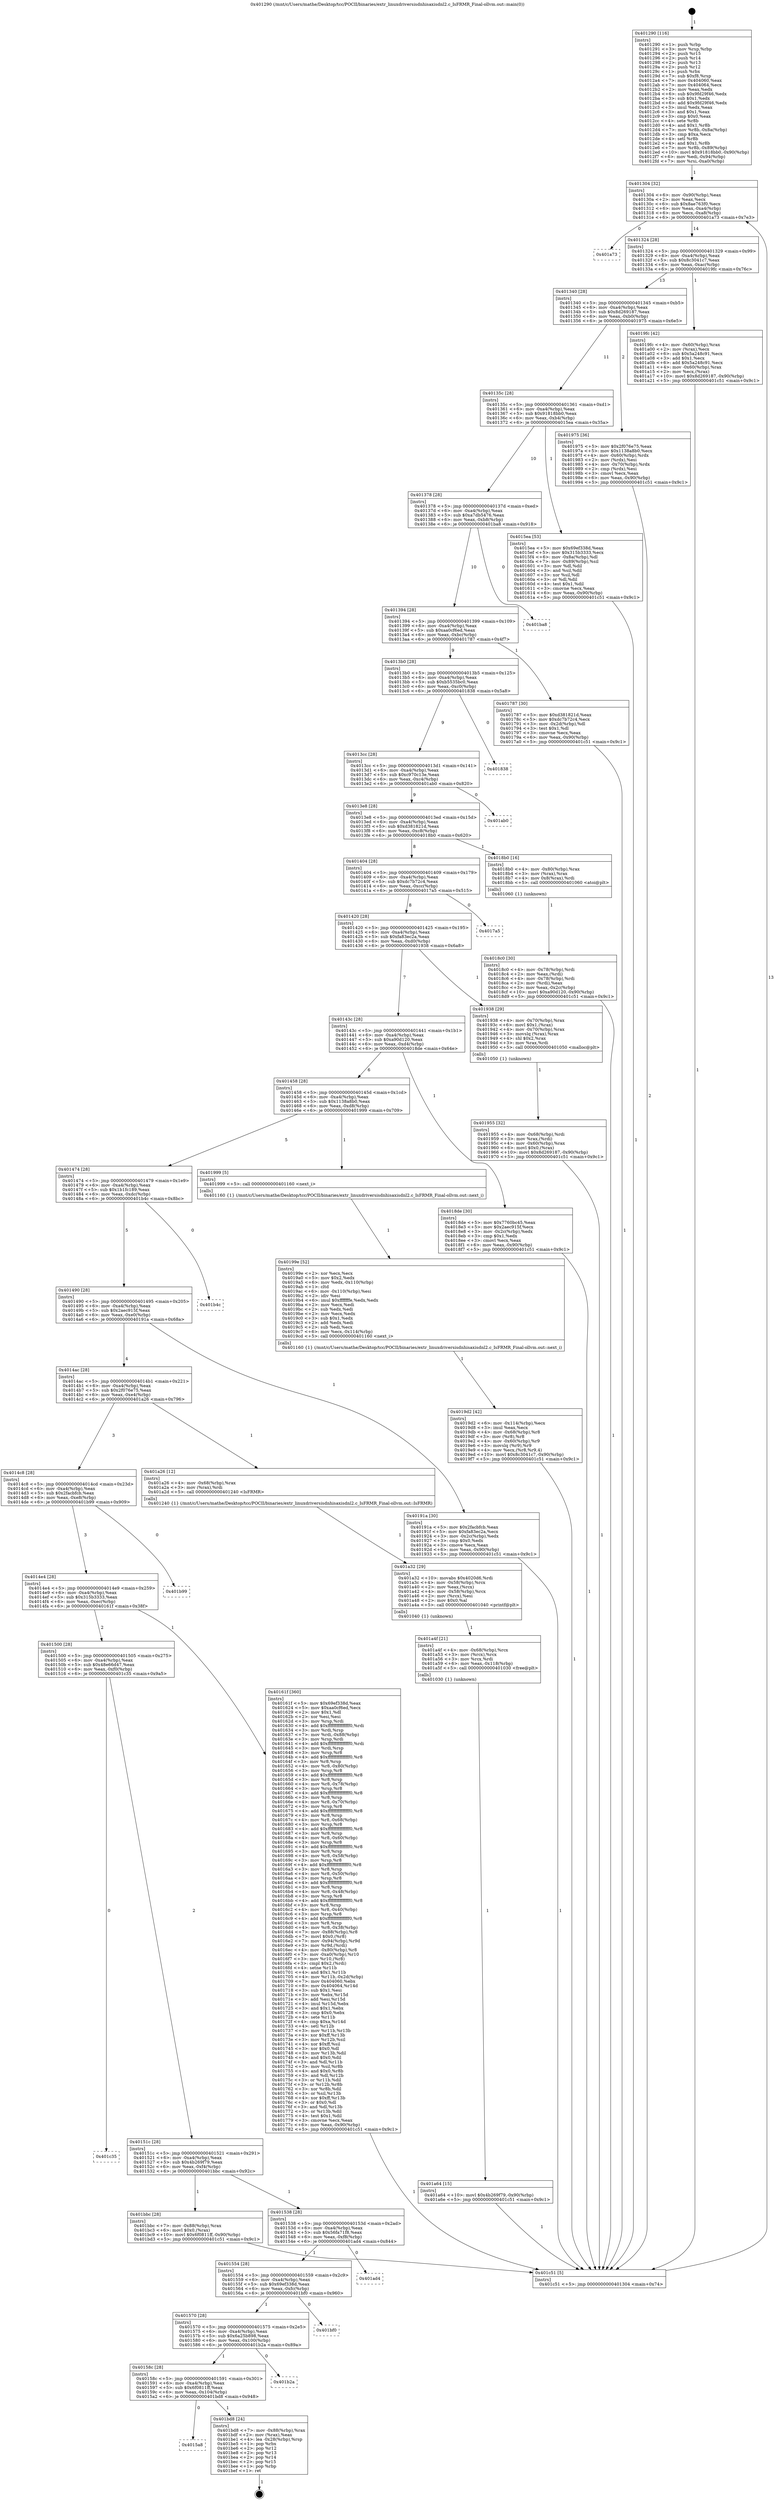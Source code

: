 digraph "0x401290" {
  label = "0x401290 (/mnt/c/Users/mathe/Desktop/tcc/POCII/binaries/extr_linuxdriversisdnhisaxisdnl2.c_IsFRMR_Final-ollvm.out::main(0))"
  labelloc = "t"
  node[shape=record]

  Entry [label="",width=0.3,height=0.3,shape=circle,fillcolor=black,style=filled]
  "0x401304" [label="{
     0x401304 [32]\l
     | [instrs]\l
     &nbsp;&nbsp;0x401304 \<+6\>: mov -0x90(%rbp),%eax\l
     &nbsp;&nbsp;0x40130a \<+2\>: mov %eax,%ecx\l
     &nbsp;&nbsp;0x40130c \<+6\>: sub $0x8ae763f0,%ecx\l
     &nbsp;&nbsp;0x401312 \<+6\>: mov %eax,-0xa4(%rbp)\l
     &nbsp;&nbsp;0x401318 \<+6\>: mov %ecx,-0xa8(%rbp)\l
     &nbsp;&nbsp;0x40131e \<+6\>: je 0000000000401a73 \<main+0x7e3\>\l
  }"]
  "0x401a73" [label="{
     0x401a73\l
  }", style=dashed]
  "0x401324" [label="{
     0x401324 [28]\l
     | [instrs]\l
     &nbsp;&nbsp;0x401324 \<+5\>: jmp 0000000000401329 \<main+0x99\>\l
     &nbsp;&nbsp;0x401329 \<+6\>: mov -0xa4(%rbp),%eax\l
     &nbsp;&nbsp;0x40132f \<+5\>: sub $0x8c3041c7,%eax\l
     &nbsp;&nbsp;0x401334 \<+6\>: mov %eax,-0xac(%rbp)\l
     &nbsp;&nbsp;0x40133a \<+6\>: je 00000000004019fc \<main+0x76c\>\l
  }"]
  Exit [label="",width=0.3,height=0.3,shape=circle,fillcolor=black,style=filled,peripheries=2]
  "0x4019fc" [label="{
     0x4019fc [42]\l
     | [instrs]\l
     &nbsp;&nbsp;0x4019fc \<+4\>: mov -0x60(%rbp),%rax\l
     &nbsp;&nbsp;0x401a00 \<+2\>: mov (%rax),%ecx\l
     &nbsp;&nbsp;0x401a02 \<+6\>: sub $0x5a248c91,%ecx\l
     &nbsp;&nbsp;0x401a08 \<+3\>: add $0x1,%ecx\l
     &nbsp;&nbsp;0x401a0b \<+6\>: add $0x5a248c91,%ecx\l
     &nbsp;&nbsp;0x401a11 \<+4\>: mov -0x60(%rbp),%rax\l
     &nbsp;&nbsp;0x401a15 \<+2\>: mov %ecx,(%rax)\l
     &nbsp;&nbsp;0x401a17 \<+10\>: movl $0x8d269187,-0x90(%rbp)\l
     &nbsp;&nbsp;0x401a21 \<+5\>: jmp 0000000000401c51 \<main+0x9c1\>\l
  }"]
  "0x401340" [label="{
     0x401340 [28]\l
     | [instrs]\l
     &nbsp;&nbsp;0x401340 \<+5\>: jmp 0000000000401345 \<main+0xb5\>\l
     &nbsp;&nbsp;0x401345 \<+6\>: mov -0xa4(%rbp),%eax\l
     &nbsp;&nbsp;0x40134b \<+5\>: sub $0x8d269187,%eax\l
     &nbsp;&nbsp;0x401350 \<+6\>: mov %eax,-0xb0(%rbp)\l
     &nbsp;&nbsp;0x401356 \<+6\>: je 0000000000401975 \<main+0x6e5\>\l
  }"]
  "0x4015a8" [label="{
     0x4015a8\l
  }", style=dashed]
  "0x401975" [label="{
     0x401975 [36]\l
     | [instrs]\l
     &nbsp;&nbsp;0x401975 \<+5\>: mov $0x2f076e75,%eax\l
     &nbsp;&nbsp;0x40197a \<+5\>: mov $0x1138a8b0,%ecx\l
     &nbsp;&nbsp;0x40197f \<+4\>: mov -0x60(%rbp),%rdx\l
     &nbsp;&nbsp;0x401983 \<+2\>: mov (%rdx),%esi\l
     &nbsp;&nbsp;0x401985 \<+4\>: mov -0x70(%rbp),%rdx\l
     &nbsp;&nbsp;0x401989 \<+2\>: cmp (%rdx),%esi\l
     &nbsp;&nbsp;0x40198b \<+3\>: cmovl %ecx,%eax\l
     &nbsp;&nbsp;0x40198e \<+6\>: mov %eax,-0x90(%rbp)\l
     &nbsp;&nbsp;0x401994 \<+5\>: jmp 0000000000401c51 \<main+0x9c1\>\l
  }"]
  "0x40135c" [label="{
     0x40135c [28]\l
     | [instrs]\l
     &nbsp;&nbsp;0x40135c \<+5\>: jmp 0000000000401361 \<main+0xd1\>\l
     &nbsp;&nbsp;0x401361 \<+6\>: mov -0xa4(%rbp),%eax\l
     &nbsp;&nbsp;0x401367 \<+5\>: sub $0x91818bb0,%eax\l
     &nbsp;&nbsp;0x40136c \<+6\>: mov %eax,-0xb4(%rbp)\l
     &nbsp;&nbsp;0x401372 \<+6\>: je 00000000004015ea \<main+0x35a\>\l
  }"]
  "0x401bd8" [label="{
     0x401bd8 [24]\l
     | [instrs]\l
     &nbsp;&nbsp;0x401bd8 \<+7\>: mov -0x88(%rbp),%rax\l
     &nbsp;&nbsp;0x401bdf \<+2\>: mov (%rax),%eax\l
     &nbsp;&nbsp;0x401be1 \<+4\>: lea -0x28(%rbp),%rsp\l
     &nbsp;&nbsp;0x401be5 \<+1\>: pop %rbx\l
     &nbsp;&nbsp;0x401be6 \<+2\>: pop %r12\l
     &nbsp;&nbsp;0x401be8 \<+2\>: pop %r13\l
     &nbsp;&nbsp;0x401bea \<+2\>: pop %r14\l
     &nbsp;&nbsp;0x401bec \<+2\>: pop %r15\l
     &nbsp;&nbsp;0x401bee \<+1\>: pop %rbp\l
     &nbsp;&nbsp;0x401bef \<+1\>: ret\l
  }"]
  "0x4015ea" [label="{
     0x4015ea [53]\l
     | [instrs]\l
     &nbsp;&nbsp;0x4015ea \<+5\>: mov $0x69ef338d,%eax\l
     &nbsp;&nbsp;0x4015ef \<+5\>: mov $0x315b3333,%ecx\l
     &nbsp;&nbsp;0x4015f4 \<+6\>: mov -0x8a(%rbp),%dl\l
     &nbsp;&nbsp;0x4015fa \<+7\>: mov -0x89(%rbp),%sil\l
     &nbsp;&nbsp;0x401601 \<+3\>: mov %dl,%dil\l
     &nbsp;&nbsp;0x401604 \<+3\>: and %sil,%dil\l
     &nbsp;&nbsp;0x401607 \<+3\>: xor %sil,%dl\l
     &nbsp;&nbsp;0x40160a \<+3\>: or %dl,%dil\l
     &nbsp;&nbsp;0x40160d \<+4\>: test $0x1,%dil\l
     &nbsp;&nbsp;0x401611 \<+3\>: cmovne %ecx,%eax\l
     &nbsp;&nbsp;0x401614 \<+6\>: mov %eax,-0x90(%rbp)\l
     &nbsp;&nbsp;0x40161a \<+5\>: jmp 0000000000401c51 \<main+0x9c1\>\l
  }"]
  "0x401378" [label="{
     0x401378 [28]\l
     | [instrs]\l
     &nbsp;&nbsp;0x401378 \<+5\>: jmp 000000000040137d \<main+0xed\>\l
     &nbsp;&nbsp;0x40137d \<+6\>: mov -0xa4(%rbp),%eax\l
     &nbsp;&nbsp;0x401383 \<+5\>: sub $0xa7db5476,%eax\l
     &nbsp;&nbsp;0x401388 \<+6\>: mov %eax,-0xb8(%rbp)\l
     &nbsp;&nbsp;0x40138e \<+6\>: je 0000000000401ba8 \<main+0x918\>\l
  }"]
  "0x401c51" [label="{
     0x401c51 [5]\l
     | [instrs]\l
     &nbsp;&nbsp;0x401c51 \<+5\>: jmp 0000000000401304 \<main+0x74\>\l
  }"]
  "0x401290" [label="{
     0x401290 [116]\l
     | [instrs]\l
     &nbsp;&nbsp;0x401290 \<+1\>: push %rbp\l
     &nbsp;&nbsp;0x401291 \<+3\>: mov %rsp,%rbp\l
     &nbsp;&nbsp;0x401294 \<+2\>: push %r15\l
     &nbsp;&nbsp;0x401296 \<+2\>: push %r14\l
     &nbsp;&nbsp;0x401298 \<+2\>: push %r13\l
     &nbsp;&nbsp;0x40129a \<+2\>: push %r12\l
     &nbsp;&nbsp;0x40129c \<+1\>: push %rbx\l
     &nbsp;&nbsp;0x40129d \<+7\>: sub $0xf8,%rsp\l
     &nbsp;&nbsp;0x4012a4 \<+7\>: mov 0x404060,%eax\l
     &nbsp;&nbsp;0x4012ab \<+7\>: mov 0x404064,%ecx\l
     &nbsp;&nbsp;0x4012b2 \<+2\>: mov %eax,%edx\l
     &nbsp;&nbsp;0x4012b4 \<+6\>: sub $0x9fd29f46,%edx\l
     &nbsp;&nbsp;0x4012ba \<+3\>: sub $0x1,%edx\l
     &nbsp;&nbsp;0x4012bd \<+6\>: add $0x9fd29f46,%edx\l
     &nbsp;&nbsp;0x4012c3 \<+3\>: imul %edx,%eax\l
     &nbsp;&nbsp;0x4012c6 \<+3\>: and $0x1,%eax\l
     &nbsp;&nbsp;0x4012c9 \<+3\>: cmp $0x0,%eax\l
     &nbsp;&nbsp;0x4012cc \<+4\>: sete %r8b\l
     &nbsp;&nbsp;0x4012d0 \<+4\>: and $0x1,%r8b\l
     &nbsp;&nbsp;0x4012d4 \<+7\>: mov %r8b,-0x8a(%rbp)\l
     &nbsp;&nbsp;0x4012db \<+3\>: cmp $0xa,%ecx\l
     &nbsp;&nbsp;0x4012de \<+4\>: setl %r8b\l
     &nbsp;&nbsp;0x4012e2 \<+4\>: and $0x1,%r8b\l
     &nbsp;&nbsp;0x4012e6 \<+7\>: mov %r8b,-0x89(%rbp)\l
     &nbsp;&nbsp;0x4012ed \<+10\>: movl $0x91818bb0,-0x90(%rbp)\l
     &nbsp;&nbsp;0x4012f7 \<+6\>: mov %edi,-0x94(%rbp)\l
     &nbsp;&nbsp;0x4012fd \<+7\>: mov %rsi,-0xa0(%rbp)\l
  }"]
  "0x40158c" [label="{
     0x40158c [28]\l
     | [instrs]\l
     &nbsp;&nbsp;0x40158c \<+5\>: jmp 0000000000401591 \<main+0x301\>\l
     &nbsp;&nbsp;0x401591 \<+6\>: mov -0xa4(%rbp),%eax\l
     &nbsp;&nbsp;0x401597 \<+5\>: sub $0x6f0811ff,%eax\l
     &nbsp;&nbsp;0x40159c \<+6\>: mov %eax,-0x104(%rbp)\l
     &nbsp;&nbsp;0x4015a2 \<+6\>: je 0000000000401bd8 \<main+0x948\>\l
  }"]
  "0x401ba8" [label="{
     0x401ba8\l
  }", style=dashed]
  "0x401394" [label="{
     0x401394 [28]\l
     | [instrs]\l
     &nbsp;&nbsp;0x401394 \<+5\>: jmp 0000000000401399 \<main+0x109\>\l
     &nbsp;&nbsp;0x401399 \<+6\>: mov -0xa4(%rbp),%eax\l
     &nbsp;&nbsp;0x40139f \<+5\>: sub $0xaa0cf6ed,%eax\l
     &nbsp;&nbsp;0x4013a4 \<+6\>: mov %eax,-0xbc(%rbp)\l
     &nbsp;&nbsp;0x4013aa \<+6\>: je 0000000000401787 \<main+0x4f7\>\l
  }"]
  "0x401b2a" [label="{
     0x401b2a\l
  }", style=dashed]
  "0x401787" [label="{
     0x401787 [30]\l
     | [instrs]\l
     &nbsp;&nbsp;0x401787 \<+5\>: mov $0xd381821d,%eax\l
     &nbsp;&nbsp;0x40178c \<+5\>: mov $0xdc7b72c4,%ecx\l
     &nbsp;&nbsp;0x401791 \<+3\>: mov -0x2d(%rbp),%dl\l
     &nbsp;&nbsp;0x401794 \<+3\>: test $0x1,%dl\l
     &nbsp;&nbsp;0x401797 \<+3\>: cmovne %ecx,%eax\l
     &nbsp;&nbsp;0x40179a \<+6\>: mov %eax,-0x90(%rbp)\l
     &nbsp;&nbsp;0x4017a0 \<+5\>: jmp 0000000000401c51 \<main+0x9c1\>\l
  }"]
  "0x4013b0" [label="{
     0x4013b0 [28]\l
     | [instrs]\l
     &nbsp;&nbsp;0x4013b0 \<+5\>: jmp 00000000004013b5 \<main+0x125\>\l
     &nbsp;&nbsp;0x4013b5 \<+6\>: mov -0xa4(%rbp),%eax\l
     &nbsp;&nbsp;0x4013bb \<+5\>: sub $0xb5535bc0,%eax\l
     &nbsp;&nbsp;0x4013c0 \<+6\>: mov %eax,-0xc0(%rbp)\l
     &nbsp;&nbsp;0x4013c6 \<+6\>: je 0000000000401838 \<main+0x5a8\>\l
  }"]
  "0x401570" [label="{
     0x401570 [28]\l
     | [instrs]\l
     &nbsp;&nbsp;0x401570 \<+5\>: jmp 0000000000401575 \<main+0x2e5\>\l
     &nbsp;&nbsp;0x401575 \<+6\>: mov -0xa4(%rbp),%eax\l
     &nbsp;&nbsp;0x40157b \<+5\>: sub $0x6a25b898,%eax\l
     &nbsp;&nbsp;0x401580 \<+6\>: mov %eax,-0x100(%rbp)\l
     &nbsp;&nbsp;0x401586 \<+6\>: je 0000000000401b2a \<main+0x89a\>\l
  }"]
  "0x401838" [label="{
     0x401838\l
  }", style=dashed]
  "0x4013cc" [label="{
     0x4013cc [28]\l
     | [instrs]\l
     &nbsp;&nbsp;0x4013cc \<+5\>: jmp 00000000004013d1 \<main+0x141\>\l
     &nbsp;&nbsp;0x4013d1 \<+6\>: mov -0xa4(%rbp),%eax\l
     &nbsp;&nbsp;0x4013d7 \<+5\>: sub $0xc970c13e,%eax\l
     &nbsp;&nbsp;0x4013dc \<+6\>: mov %eax,-0xc4(%rbp)\l
     &nbsp;&nbsp;0x4013e2 \<+6\>: je 0000000000401ab0 \<main+0x820\>\l
  }"]
  "0x401bf0" [label="{
     0x401bf0\l
  }", style=dashed]
  "0x401ab0" [label="{
     0x401ab0\l
  }", style=dashed]
  "0x4013e8" [label="{
     0x4013e8 [28]\l
     | [instrs]\l
     &nbsp;&nbsp;0x4013e8 \<+5\>: jmp 00000000004013ed \<main+0x15d\>\l
     &nbsp;&nbsp;0x4013ed \<+6\>: mov -0xa4(%rbp),%eax\l
     &nbsp;&nbsp;0x4013f3 \<+5\>: sub $0xd381821d,%eax\l
     &nbsp;&nbsp;0x4013f8 \<+6\>: mov %eax,-0xc8(%rbp)\l
     &nbsp;&nbsp;0x4013fe \<+6\>: je 00000000004018b0 \<main+0x620\>\l
  }"]
  "0x401554" [label="{
     0x401554 [28]\l
     | [instrs]\l
     &nbsp;&nbsp;0x401554 \<+5\>: jmp 0000000000401559 \<main+0x2c9\>\l
     &nbsp;&nbsp;0x401559 \<+6\>: mov -0xa4(%rbp),%eax\l
     &nbsp;&nbsp;0x40155f \<+5\>: sub $0x69ef338d,%eax\l
     &nbsp;&nbsp;0x401564 \<+6\>: mov %eax,-0xfc(%rbp)\l
     &nbsp;&nbsp;0x40156a \<+6\>: je 0000000000401bf0 \<main+0x960\>\l
  }"]
  "0x4018b0" [label="{
     0x4018b0 [16]\l
     | [instrs]\l
     &nbsp;&nbsp;0x4018b0 \<+4\>: mov -0x80(%rbp),%rax\l
     &nbsp;&nbsp;0x4018b4 \<+3\>: mov (%rax),%rax\l
     &nbsp;&nbsp;0x4018b7 \<+4\>: mov 0x8(%rax),%rdi\l
     &nbsp;&nbsp;0x4018bb \<+5\>: call 0000000000401060 \<atoi@plt\>\l
     | [calls]\l
     &nbsp;&nbsp;0x401060 \{1\} (unknown)\l
  }"]
  "0x401404" [label="{
     0x401404 [28]\l
     | [instrs]\l
     &nbsp;&nbsp;0x401404 \<+5\>: jmp 0000000000401409 \<main+0x179\>\l
     &nbsp;&nbsp;0x401409 \<+6\>: mov -0xa4(%rbp),%eax\l
     &nbsp;&nbsp;0x40140f \<+5\>: sub $0xdc7b72c4,%eax\l
     &nbsp;&nbsp;0x401414 \<+6\>: mov %eax,-0xcc(%rbp)\l
     &nbsp;&nbsp;0x40141a \<+6\>: je 00000000004017a5 \<main+0x515\>\l
  }"]
  "0x401ad4" [label="{
     0x401ad4\l
  }", style=dashed]
  "0x4017a5" [label="{
     0x4017a5\l
  }", style=dashed]
  "0x401420" [label="{
     0x401420 [28]\l
     | [instrs]\l
     &nbsp;&nbsp;0x401420 \<+5\>: jmp 0000000000401425 \<main+0x195\>\l
     &nbsp;&nbsp;0x401425 \<+6\>: mov -0xa4(%rbp),%eax\l
     &nbsp;&nbsp;0x40142b \<+5\>: sub $0xfa83ec2a,%eax\l
     &nbsp;&nbsp;0x401430 \<+6\>: mov %eax,-0xd0(%rbp)\l
     &nbsp;&nbsp;0x401436 \<+6\>: je 0000000000401938 \<main+0x6a8\>\l
  }"]
  "0x401538" [label="{
     0x401538 [28]\l
     | [instrs]\l
     &nbsp;&nbsp;0x401538 \<+5\>: jmp 000000000040153d \<main+0x2ad\>\l
     &nbsp;&nbsp;0x40153d \<+6\>: mov -0xa4(%rbp),%eax\l
     &nbsp;&nbsp;0x401543 \<+5\>: sub $0x56fa71f8,%eax\l
     &nbsp;&nbsp;0x401548 \<+6\>: mov %eax,-0xf8(%rbp)\l
     &nbsp;&nbsp;0x40154e \<+6\>: je 0000000000401ad4 \<main+0x844\>\l
  }"]
  "0x401938" [label="{
     0x401938 [29]\l
     | [instrs]\l
     &nbsp;&nbsp;0x401938 \<+4\>: mov -0x70(%rbp),%rax\l
     &nbsp;&nbsp;0x40193c \<+6\>: movl $0x1,(%rax)\l
     &nbsp;&nbsp;0x401942 \<+4\>: mov -0x70(%rbp),%rax\l
     &nbsp;&nbsp;0x401946 \<+3\>: movslq (%rax),%rax\l
     &nbsp;&nbsp;0x401949 \<+4\>: shl $0x2,%rax\l
     &nbsp;&nbsp;0x40194d \<+3\>: mov %rax,%rdi\l
     &nbsp;&nbsp;0x401950 \<+5\>: call 0000000000401050 \<malloc@plt\>\l
     | [calls]\l
     &nbsp;&nbsp;0x401050 \{1\} (unknown)\l
  }"]
  "0x40143c" [label="{
     0x40143c [28]\l
     | [instrs]\l
     &nbsp;&nbsp;0x40143c \<+5\>: jmp 0000000000401441 \<main+0x1b1\>\l
     &nbsp;&nbsp;0x401441 \<+6\>: mov -0xa4(%rbp),%eax\l
     &nbsp;&nbsp;0x401447 \<+5\>: sub $0xa90d120,%eax\l
     &nbsp;&nbsp;0x40144c \<+6\>: mov %eax,-0xd4(%rbp)\l
     &nbsp;&nbsp;0x401452 \<+6\>: je 00000000004018de \<main+0x64e\>\l
  }"]
  "0x401bbc" [label="{
     0x401bbc [28]\l
     | [instrs]\l
     &nbsp;&nbsp;0x401bbc \<+7\>: mov -0x88(%rbp),%rax\l
     &nbsp;&nbsp;0x401bc3 \<+6\>: movl $0x0,(%rax)\l
     &nbsp;&nbsp;0x401bc9 \<+10\>: movl $0x6f0811ff,-0x90(%rbp)\l
     &nbsp;&nbsp;0x401bd3 \<+5\>: jmp 0000000000401c51 \<main+0x9c1\>\l
  }"]
  "0x4018de" [label="{
     0x4018de [30]\l
     | [instrs]\l
     &nbsp;&nbsp;0x4018de \<+5\>: mov $0x7760bc45,%eax\l
     &nbsp;&nbsp;0x4018e3 \<+5\>: mov $0x2aec915f,%ecx\l
     &nbsp;&nbsp;0x4018e8 \<+3\>: mov -0x2c(%rbp),%edx\l
     &nbsp;&nbsp;0x4018eb \<+3\>: cmp $0x1,%edx\l
     &nbsp;&nbsp;0x4018ee \<+3\>: cmovl %ecx,%eax\l
     &nbsp;&nbsp;0x4018f1 \<+6\>: mov %eax,-0x90(%rbp)\l
     &nbsp;&nbsp;0x4018f7 \<+5\>: jmp 0000000000401c51 \<main+0x9c1\>\l
  }"]
  "0x401458" [label="{
     0x401458 [28]\l
     | [instrs]\l
     &nbsp;&nbsp;0x401458 \<+5\>: jmp 000000000040145d \<main+0x1cd\>\l
     &nbsp;&nbsp;0x40145d \<+6\>: mov -0xa4(%rbp),%eax\l
     &nbsp;&nbsp;0x401463 \<+5\>: sub $0x1138a8b0,%eax\l
     &nbsp;&nbsp;0x401468 \<+6\>: mov %eax,-0xd8(%rbp)\l
     &nbsp;&nbsp;0x40146e \<+6\>: je 0000000000401999 \<main+0x709\>\l
  }"]
  "0x40151c" [label="{
     0x40151c [28]\l
     | [instrs]\l
     &nbsp;&nbsp;0x40151c \<+5\>: jmp 0000000000401521 \<main+0x291\>\l
     &nbsp;&nbsp;0x401521 \<+6\>: mov -0xa4(%rbp),%eax\l
     &nbsp;&nbsp;0x401527 \<+5\>: sub $0x4b269f79,%eax\l
     &nbsp;&nbsp;0x40152c \<+6\>: mov %eax,-0xf4(%rbp)\l
     &nbsp;&nbsp;0x401532 \<+6\>: je 0000000000401bbc \<main+0x92c\>\l
  }"]
  "0x401999" [label="{
     0x401999 [5]\l
     | [instrs]\l
     &nbsp;&nbsp;0x401999 \<+5\>: call 0000000000401160 \<next_i\>\l
     | [calls]\l
     &nbsp;&nbsp;0x401160 \{1\} (/mnt/c/Users/mathe/Desktop/tcc/POCII/binaries/extr_linuxdriversisdnhisaxisdnl2.c_IsFRMR_Final-ollvm.out::next_i)\l
  }"]
  "0x401474" [label="{
     0x401474 [28]\l
     | [instrs]\l
     &nbsp;&nbsp;0x401474 \<+5\>: jmp 0000000000401479 \<main+0x1e9\>\l
     &nbsp;&nbsp;0x401479 \<+6\>: mov -0xa4(%rbp),%eax\l
     &nbsp;&nbsp;0x40147f \<+5\>: sub $0x1b1fc189,%eax\l
     &nbsp;&nbsp;0x401484 \<+6\>: mov %eax,-0xdc(%rbp)\l
     &nbsp;&nbsp;0x40148a \<+6\>: je 0000000000401b4c \<main+0x8bc\>\l
  }"]
  "0x401c35" [label="{
     0x401c35\l
  }", style=dashed]
  "0x401b4c" [label="{
     0x401b4c\l
  }", style=dashed]
  "0x401490" [label="{
     0x401490 [28]\l
     | [instrs]\l
     &nbsp;&nbsp;0x401490 \<+5\>: jmp 0000000000401495 \<main+0x205\>\l
     &nbsp;&nbsp;0x401495 \<+6\>: mov -0xa4(%rbp),%eax\l
     &nbsp;&nbsp;0x40149b \<+5\>: sub $0x2aec915f,%eax\l
     &nbsp;&nbsp;0x4014a0 \<+6\>: mov %eax,-0xe0(%rbp)\l
     &nbsp;&nbsp;0x4014a6 \<+6\>: je 000000000040191a \<main+0x68a\>\l
  }"]
  "0x401a64" [label="{
     0x401a64 [15]\l
     | [instrs]\l
     &nbsp;&nbsp;0x401a64 \<+10\>: movl $0x4b269f79,-0x90(%rbp)\l
     &nbsp;&nbsp;0x401a6e \<+5\>: jmp 0000000000401c51 \<main+0x9c1\>\l
  }"]
  "0x40191a" [label="{
     0x40191a [30]\l
     | [instrs]\l
     &nbsp;&nbsp;0x40191a \<+5\>: mov $0x2facbfcb,%eax\l
     &nbsp;&nbsp;0x40191f \<+5\>: mov $0xfa83ec2a,%ecx\l
     &nbsp;&nbsp;0x401924 \<+3\>: mov -0x2c(%rbp),%edx\l
     &nbsp;&nbsp;0x401927 \<+3\>: cmp $0x0,%edx\l
     &nbsp;&nbsp;0x40192a \<+3\>: cmove %ecx,%eax\l
     &nbsp;&nbsp;0x40192d \<+6\>: mov %eax,-0x90(%rbp)\l
     &nbsp;&nbsp;0x401933 \<+5\>: jmp 0000000000401c51 \<main+0x9c1\>\l
  }"]
  "0x4014ac" [label="{
     0x4014ac [28]\l
     | [instrs]\l
     &nbsp;&nbsp;0x4014ac \<+5\>: jmp 00000000004014b1 \<main+0x221\>\l
     &nbsp;&nbsp;0x4014b1 \<+6\>: mov -0xa4(%rbp),%eax\l
     &nbsp;&nbsp;0x4014b7 \<+5\>: sub $0x2f076e75,%eax\l
     &nbsp;&nbsp;0x4014bc \<+6\>: mov %eax,-0xe4(%rbp)\l
     &nbsp;&nbsp;0x4014c2 \<+6\>: je 0000000000401a26 \<main+0x796\>\l
  }"]
  "0x401a4f" [label="{
     0x401a4f [21]\l
     | [instrs]\l
     &nbsp;&nbsp;0x401a4f \<+4\>: mov -0x68(%rbp),%rcx\l
     &nbsp;&nbsp;0x401a53 \<+3\>: mov (%rcx),%rcx\l
     &nbsp;&nbsp;0x401a56 \<+3\>: mov %rcx,%rdi\l
     &nbsp;&nbsp;0x401a59 \<+6\>: mov %eax,-0x118(%rbp)\l
     &nbsp;&nbsp;0x401a5f \<+5\>: call 0000000000401030 \<free@plt\>\l
     | [calls]\l
     &nbsp;&nbsp;0x401030 \{1\} (unknown)\l
  }"]
  "0x401a26" [label="{
     0x401a26 [12]\l
     | [instrs]\l
     &nbsp;&nbsp;0x401a26 \<+4\>: mov -0x68(%rbp),%rax\l
     &nbsp;&nbsp;0x401a2a \<+3\>: mov (%rax),%rdi\l
     &nbsp;&nbsp;0x401a2d \<+5\>: call 0000000000401240 \<IsFRMR\>\l
     | [calls]\l
     &nbsp;&nbsp;0x401240 \{1\} (/mnt/c/Users/mathe/Desktop/tcc/POCII/binaries/extr_linuxdriversisdnhisaxisdnl2.c_IsFRMR_Final-ollvm.out::IsFRMR)\l
  }"]
  "0x4014c8" [label="{
     0x4014c8 [28]\l
     | [instrs]\l
     &nbsp;&nbsp;0x4014c8 \<+5\>: jmp 00000000004014cd \<main+0x23d\>\l
     &nbsp;&nbsp;0x4014cd \<+6\>: mov -0xa4(%rbp),%eax\l
     &nbsp;&nbsp;0x4014d3 \<+5\>: sub $0x2facbfcb,%eax\l
     &nbsp;&nbsp;0x4014d8 \<+6\>: mov %eax,-0xe8(%rbp)\l
     &nbsp;&nbsp;0x4014de \<+6\>: je 0000000000401b99 \<main+0x909\>\l
  }"]
  "0x401a32" [label="{
     0x401a32 [29]\l
     | [instrs]\l
     &nbsp;&nbsp;0x401a32 \<+10\>: movabs $0x4020d6,%rdi\l
     &nbsp;&nbsp;0x401a3c \<+4\>: mov -0x58(%rbp),%rcx\l
     &nbsp;&nbsp;0x401a40 \<+2\>: mov %eax,(%rcx)\l
     &nbsp;&nbsp;0x401a42 \<+4\>: mov -0x58(%rbp),%rcx\l
     &nbsp;&nbsp;0x401a46 \<+2\>: mov (%rcx),%esi\l
     &nbsp;&nbsp;0x401a48 \<+2\>: mov $0x0,%al\l
     &nbsp;&nbsp;0x401a4a \<+5\>: call 0000000000401040 \<printf@plt\>\l
     | [calls]\l
     &nbsp;&nbsp;0x401040 \{1\} (unknown)\l
  }"]
  "0x401b99" [label="{
     0x401b99\l
  }", style=dashed]
  "0x4014e4" [label="{
     0x4014e4 [28]\l
     | [instrs]\l
     &nbsp;&nbsp;0x4014e4 \<+5\>: jmp 00000000004014e9 \<main+0x259\>\l
     &nbsp;&nbsp;0x4014e9 \<+6\>: mov -0xa4(%rbp),%eax\l
     &nbsp;&nbsp;0x4014ef \<+5\>: sub $0x315b3333,%eax\l
     &nbsp;&nbsp;0x4014f4 \<+6\>: mov %eax,-0xec(%rbp)\l
     &nbsp;&nbsp;0x4014fa \<+6\>: je 000000000040161f \<main+0x38f\>\l
  }"]
  "0x4019d2" [label="{
     0x4019d2 [42]\l
     | [instrs]\l
     &nbsp;&nbsp;0x4019d2 \<+6\>: mov -0x114(%rbp),%ecx\l
     &nbsp;&nbsp;0x4019d8 \<+3\>: imul %eax,%ecx\l
     &nbsp;&nbsp;0x4019db \<+4\>: mov -0x68(%rbp),%r8\l
     &nbsp;&nbsp;0x4019df \<+3\>: mov (%r8),%r8\l
     &nbsp;&nbsp;0x4019e2 \<+4\>: mov -0x60(%rbp),%r9\l
     &nbsp;&nbsp;0x4019e6 \<+3\>: movslq (%r9),%r9\l
     &nbsp;&nbsp;0x4019e9 \<+4\>: mov %ecx,(%r8,%r9,4)\l
     &nbsp;&nbsp;0x4019ed \<+10\>: movl $0x8c3041c7,-0x90(%rbp)\l
     &nbsp;&nbsp;0x4019f7 \<+5\>: jmp 0000000000401c51 \<main+0x9c1\>\l
  }"]
  "0x40161f" [label="{
     0x40161f [360]\l
     | [instrs]\l
     &nbsp;&nbsp;0x40161f \<+5\>: mov $0x69ef338d,%eax\l
     &nbsp;&nbsp;0x401624 \<+5\>: mov $0xaa0cf6ed,%ecx\l
     &nbsp;&nbsp;0x401629 \<+2\>: mov $0x1,%dl\l
     &nbsp;&nbsp;0x40162b \<+2\>: xor %esi,%esi\l
     &nbsp;&nbsp;0x40162d \<+3\>: mov %rsp,%rdi\l
     &nbsp;&nbsp;0x401630 \<+4\>: add $0xfffffffffffffff0,%rdi\l
     &nbsp;&nbsp;0x401634 \<+3\>: mov %rdi,%rsp\l
     &nbsp;&nbsp;0x401637 \<+7\>: mov %rdi,-0x88(%rbp)\l
     &nbsp;&nbsp;0x40163e \<+3\>: mov %rsp,%rdi\l
     &nbsp;&nbsp;0x401641 \<+4\>: add $0xfffffffffffffff0,%rdi\l
     &nbsp;&nbsp;0x401645 \<+3\>: mov %rdi,%rsp\l
     &nbsp;&nbsp;0x401648 \<+3\>: mov %rsp,%r8\l
     &nbsp;&nbsp;0x40164b \<+4\>: add $0xfffffffffffffff0,%r8\l
     &nbsp;&nbsp;0x40164f \<+3\>: mov %r8,%rsp\l
     &nbsp;&nbsp;0x401652 \<+4\>: mov %r8,-0x80(%rbp)\l
     &nbsp;&nbsp;0x401656 \<+3\>: mov %rsp,%r8\l
     &nbsp;&nbsp;0x401659 \<+4\>: add $0xfffffffffffffff0,%r8\l
     &nbsp;&nbsp;0x40165d \<+3\>: mov %r8,%rsp\l
     &nbsp;&nbsp;0x401660 \<+4\>: mov %r8,-0x78(%rbp)\l
     &nbsp;&nbsp;0x401664 \<+3\>: mov %rsp,%r8\l
     &nbsp;&nbsp;0x401667 \<+4\>: add $0xfffffffffffffff0,%r8\l
     &nbsp;&nbsp;0x40166b \<+3\>: mov %r8,%rsp\l
     &nbsp;&nbsp;0x40166e \<+4\>: mov %r8,-0x70(%rbp)\l
     &nbsp;&nbsp;0x401672 \<+3\>: mov %rsp,%r8\l
     &nbsp;&nbsp;0x401675 \<+4\>: add $0xfffffffffffffff0,%r8\l
     &nbsp;&nbsp;0x401679 \<+3\>: mov %r8,%rsp\l
     &nbsp;&nbsp;0x40167c \<+4\>: mov %r8,-0x68(%rbp)\l
     &nbsp;&nbsp;0x401680 \<+3\>: mov %rsp,%r8\l
     &nbsp;&nbsp;0x401683 \<+4\>: add $0xfffffffffffffff0,%r8\l
     &nbsp;&nbsp;0x401687 \<+3\>: mov %r8,%rsp\l
     &nbsp;&nbsp;0x40168a \<+4\>: mov %r8,-0x60(%rbp)\l
     &nbsp;&nbsp;0x40168e \<+3\>: mov %rsp,%r8\l
     &nbsp;&nbsp;0x401691 \<+4\>: add $0xfffffffffffffff0,%r8\l
     &nbsp;&nbsp;0x401695 \<+3\>: mov %r8,%rsp\l
     &nbsp;&nbsp;0x401698 \<+4\>: mov %r8,-0x58(%rbp)\l
     &nbsp;&nbsp;0x40169c \<+3\>: mov %rsp,%r8\l
     &nbsp;&nbsp;0x40169f \<+4\>: add $0xfffffffffffffff0,%r8\l
     &nbsp;&nbsp;0x4016a3 \<+3\>: mov %r8,%rsp\l
     &nbsp;&nbsp;0x4016a6 \<+4\>: mov %r8,-0x50(%rbp)\l
     &nbsp;&nbsp;0x4016aa \<+3\>: mov %rsp,%r8\l
     &nbsp;&nbsp;0x4016ad \<+4\>: add $0xfffffffffffffff0,%r8\l
     &nbsp;&nbsp;0x4016b1 \<+3\>: mov %r8,%rsp\l
     &nbsp;&nbsp;0x4016b4 \<+4\>: mov %r8,-0x48(%rbp)\l
     &nbsp;&nbsp;0x4016b8 \<+3\>: mov %rsp,%r8\l
     &nbsp;&nbsp;0x4016bb \<+4\>: add $0xfffffffffffffff0,%r8\l
     &nbsp;&nbsp;0x4016bf \<+3\>: mov %r8,%rsp\l
     &nbsp;&nbsp;0x4016c2 \<+4\>: mov %r8,-0x40(%rbp)\l
     &nbsp;&nbsp;0x4016c6 \<+3\>: mov %rsp,%r8\l
     &nbsp;&nbsp;0x4016c9 \<+4\>: add $0xfffffffffffffff0,%r8\l
     &nbsp;&nbsp;0x4016cd \<+3\>: mov %r8,%rsp\l
     &nbsp;&nbsp;0x4016d0 \<+4\>: mov %r8,-0x38(%rbp)\l
     &nbsp;&nbsp;0x4016d4 \<+7\>: mov -0x88(%rbp),%r8\l
     &nbsp;&nbsp;0x4016db \<+7\>: movl $0x0,(%r8)\l
     &nbsp;&nbsp;0x4016e2 \<+7\>: mov -0x94(%rbp),%r9d\l
     &nbsp;&nbsp;0x4016e9 \<+3\>: mov %r9d,(%rdi)\l
     &nbsp;&nbsp;0x4016ec \<+4\>: mov -0x80(%rbp),%r8\l
     &nbsp;&nbsp;0x4016f0 \<+7\>: mov -0xa0(%rbp),%r10\l
     &nbsp;&nbsp;0x4016f7 \<+3\>: mov %r10,(%r8)\l
     &nbsp;&nbsp;0x4016fa \<+3\>: cmpl $0x2,(%rdi)\l
     &nbsp;&nbsp;0x4016fd \<+4\>: setne %r11b\l
     &nbsp;&nbsp;0x401701 \<+4\>: and $0x1,%r11b\l
     &nbsp;&nbsp;0x401705 \<+4\>: mov %r11b,-0x2d(%rbp)\l
     &nbsp;&nbsp;0x401709 \<+7\>: mov 0x404060,%ebx\l
     &nbsp;&nbsp;0x401710 \<+8\>: mov 0x404064,%r14d\l
     &nbsp;&nbsp;0x401718 \<+3\>: sub $0x1,%esi\l
     &nbsp;&nbsp;0x40171b \<+3\>: mov %ebx,%r15d\l
     &nbsp;&nbsp;0x40171e \<+3\>: add %esi,%r15d\l
     &nbsp;&nbsp;0x401721 \<+4\>: imul %r15d,%ebx\l
     &nbsp;&nbsp;0x401725 \<+3\>: and $0x1,%ebx\l
     &nbsp;&nbsp;0x401728 \<+3\>: cmp $0x0,%ebx\l
     &nbsp;&nbsp;0x40172b \<+4\>: sete %r11b\l
     &nbsp;&nbsp;0x40172f \<+4\>: cmp $0xa,%r14d\l
     &nbsp;&nbsp;0x401733 \<+4\>: setl %r12b\l
     &nbsp;&nbsp;0x401737 \<+3\>: mov %r11b,%r13b\l
     &nbsp;&nbsp;0x40173a \<+4\>: xor $0xff,%r13b\l
     &nbsp;&nbsp;0x40173e \<+3\>: mov %r12b,%sil\l
     &nbsp;&nbsp;0x401741 \<+4\>: xor $0xff,%sil\l
     &nbsp;&nbsp;0x401745 \<+3\>: xor $0x0,%dl\l
     &nbsp;&nbsp;0x401748 \<+3\>: mov %r13b,%dil\l
     &nbsp;&nbsp;0x40174b \<+4\>: and $0x0,%dil\l
     &nbsp;&nbsp;0x40174f \<+3\>: and %dl,%r11b\l
     &nbsp;&nbsp;0x401752 \<+3\>: mov %sil,%r8b\l
     &nbsp;&nbsp;0x401755 \<+4\>: and $0x0,%r8b\l
     &nbsp;&nbsp;0x401759 \<+3\>: and %dl,%r12b\l
     &nbsp;&nbsp;0x40175c \<+3\>: or %r11b,%dil\l
     &nbsp;&nbsp;0x40175f \<+3\>: or %r12b,%r8b\l
     &nbsp;&nbsp;0x401762 \<+3\>: xor %r8b,%dil\l
     &nbsp;&nbsp;0x401765 \<+3\>: or %sil,%r13b\l
     &nbsp;&nbsp;0x401768 \<+4\>: xor $0xff,%r13b\l
     &nbsp;&nbsp;0x40176c \<+3\>: or $0x0,%dl\l
     &nbsp;&nbsp;0x40176f \<+3\>: and %dl,%r13b\l
     &nbsp;&nbsp;0x401772 \<+3\>: or %r13b,%dil\l
     &nbsp;&nbsp;0x401775 \<+4\>: test $0x1,%dil\l
     &nbsp;&nbsp;0x401779 \<+3\>: cmovne %ecx,%eax\l
     &nbsp;&nbsp;0x40177c \<+6\>: mov %eax,-0x90(%rbp)\l
     &nbsp;&nbsp;0x401782 \<+5\>: jmp 0000000000401c51 \<main+0x9c1\>\l
  }"]
  "0x401500" [label="{
     0x401500 [28]\l
     | [instrs]\l
     &nbsp;&nbsp;0x401500 \<+5\>: jmp 0000000000401505 \<main+0x275\>\l
     &nbsp;&nbsp;0x401505 \<+6\>: mov -0xa4(%rbp),%eax\l
     &nbsp;&nbsp;0x40150b \<+5\>: sub $0x48e66d47,%eax\l
     &nbsp;&nbsp;0x401510 \<+6\>: mov %eax,-0xf0(%rbp)\l
     &nbsp;&nbsp;0x401516 \<+6\>: je 0000000000401c35 \<main+0x9a5\>\l
  }"]
  "0x40199e" [label="{
     0x40199e [52]\l
     | [instrs]\l
     &nbsp;&nbsp;0x40199e \<+2\>: xor %ecx,%ecx\l
     &nbsp;&nbsp;0x4019a0 \<+5\>: mov $0x2,%edx\l
     &nbsp;&nbsp;0x4019a5 \<+6\>: mov %edx,-0x110(%rbp)\l
     &nbsp;&nbsp;0x4019ab \<+1\>: cltd\l
     &nbsp;&nbsp;0x4019ac \<+6\>: mov -0x110(%rbp),%esi\l
     &nbsp;&nbsp;0x4019b2 \<+2\>: idiv %esi\l
     &nbsp;&nbsp;0x4019b4 \<+6\>: imul $0xfffffffe,%edx,%edx\l
     &nbsp;&nbsp;0x4019ba \<+2\>: mov %ecx,%edi\l
     &nbsp;&nbsp;0x4019bc \<+2\>: sub %edx,%edi\l
     &nbsp;&nbsp;0x4019be \<+2\>: mov %ecx,%edx\l
     &nbsp;&nbsp;0x4019c0 \<+3\>: sub $0x1,%edx\l
     &nbsp;&nbsp;0x4019c3 \<+2\>: add %edx,%edi\l
     &nbsp;&nbsp;0x4019c5 \<+2\>: sub %edi,%ecx\l
     &nbsp;&nbsp;0x4019c7 \<+6\>: mov %ecx,-0x114(%rbp)\l
     &nbsp;&nbsp;0x4019cd \<+5\>: call 0000000000401160 \<next_i\>\l
     | [calls]\l
     &nbsp;&nbsp;0x401160 \{1\} (/mnt/c/Users/mathe/Desktop/tcc/POCII/binaries/extr_linuxdriversisdnhisaxisdnl2.c_IsFRMR_Final-ollvm.out::next_i)\l
  }"]
  "0x4018c0" [label="{
     0x4018c0 [30]\l
     | [instrs]\l
     &nbsp;&nbsp;0x4018c0 \<+4\>: mov -0x78(%rbp),%rdi\l
     &nbsp;&nbsp;0x4018c4 \<+2\>: mov %eax,(%rdi)\l
     &nbsp;&nbsp;0x4018c6 \<+4\>: mov -0x78(%rbp),%rdi\l
     &nbsp;&nbsp;0x4018ca \<+2\>: mov (%rdi),%eax\l
     &nbsp;&nbsp;0x4018cc \<+3\>: mov %eax,-0x2c(%rbp)\l
     &nbsp;&nbsp;0x4018cf \<+10\>: movl $0xa90d120,-0x90(%rbp)\l
     &nbsp;&nbsp;0x4018d9 \<+5\>: jmp 0000000000401c51 \<main+0x9c1\>\l
  }"]
  "0x401955" [label="{
     0x401955 [32]\l
     | [instrs]\l
     &nbsp;&nbsp;0x401955 \<+4\>: mov -0x68(%rbp),%rdi\l
     &nbsp;&nbsp;0x401959 \<+3\>: mov %rax,(%rdi)\l
     &nbsp;&nbsp;0x40195c \<+4\>: mov -0x60(%rbp),%rax\l
     &nbsp;&nbsp;0x401960 \<+6\>: movl $0x0,(%rax)\l
     &nbsp;&nbsp;0x401966 \<+10\>: movl $0x8d269187,-0x90(%rbp)\l
     &nbsp;&nbsp;0x401970 \<+5\>: jmp 0000000000401c51 \<main+0x9c1\>\l
  }"]
  Entry -> "0x401290" [label=" 1"]
  "0x401304" -> "0x401a73" [label=" 0"]
  "0x401304" -> "0x401324" [label=" 14"]
  "0x401bd8" -> Exit [label=" 1"]
  "0x401324" -> "0x4019fc" [label=" 1"]
  "0x401324" -> "0x401340" [label=" 13"]
  "0x40158c" -> "0x4015a8" [label=" 0"]
  "0x401340" -> "0x401975" [label=" 2"]
  "0x401340" -> "0x40135c" [label=" 11"]
  "0x40158c" -> "0x401bd8" [label=" 1"]
  "0x40135c" -> "0x4015ea" [label=" 1"]
  "0x40135c" -> "0x401378" [label=" 10"]
  "0x4015ea" -> "0x401c51" [label=" 1"]
  "0x401290" -> "0x401304" [label=" 1"]
  "0x401c51" -> "0x401304" [label=" 13"]
  "0x401570" -> "0x40158c" [label=" 1"]
  "0x401378" -> "0x401ba8" [label=" 0"]
  "0x401378" -> "0x401394" [label=" 10"]
  "0x401570" -> "0x401b2a" [label=" 0"]
  "0x401394" -> "0x401787" [label=" 1"]
  "0x401394" -> "0x4013b0" [label=" 9"]
  "0x401554" -> "0x401570" [label=" 1"]
  "0x4013b0" -> "0x401838" [label=" 0"]
  "0x4013b0" -> "0x4013cc" [label=" 9"]
  "0x401554" -> "0x401bf0" [label=" 0"]
  "0x4013cc" -> "0x401ab0" [label=" 0"]
  "0x4013cc" -> "0x4013e8" [label=" 9"]
  "0x401538" -> "0x401554" [label=" 1"]
  "0x4013e8" -> "0x4018b0" [label=" 1"]
  "0x4013e8" -> "0x401404" [label=" 8"]
  "0x401538" -> "0x401ad4" [label=" 0"]
  "0x401404" -> "0x4017a5" [label=" 0"]
  "0x401404" -> "0x401420" [label=" 8"]
  "0x401bbc" -> "0x401c51" [label=" 1"]
  "0x401420" -> "0x401938" [label=" 1"]
  "0x401420" -> "0x40143c" [label=" 7"]
  "0x40151c" -> "0x401538" [label=" 1"]
  "0x40143c" -> "0x4018de" [label=" 1"]
  "0x40143c" -> "0x401458" [label=" 6"]
  "0x40151c" -> "0x401bbc" [label=" 1"]
  "0x401458" -> "0x401999" [label=" 1"]
  "0x401458" -> "0x401474" [label=" 5"]
  "0x401500" -> "0x40151c" [label=" 2"]
  "0x401474" -> "0x401b4c" [label=" 0"]
  "0x401474" -> "0x401490" [label=" 5"]
  "0x401500" -> "0x401c35" [label=" 0"]
  "0x401490" -> "0x40191a" [label=" 1"]
  "0x401490" -> "0x4014ac" [label=" 4"]
  "0x401a64" -> "0x401c51" [label=" 1"]
  "0x4014ac" -> "0x401a26" [label=" 1"]
  "0x4014ac" -> "0x4014c8" [label=" 3"]
  "0x401a4f" -> "0x401a64" [label=" 1"]
  "0x4014c8" -> "0x401b99" [label=" 0"]
  "0x4014c8" -> "0x4014e4" [label=" 3"]
  "0x401a32" -> "0x401a4f" [label=" 1"]
  "0x4014e4" -> "0x40161f" [label=" 1"]
  "0x4014e4" -> "0x401500" [label=" 2"]
  "0x401a26" -> "0x401a32" [label=" 1"]
  "0x40161f" -> "0x401c51" [label=" 1"]
  "0x401787" -> "0x401c51" [label=" 1"]
  "0x4018b0" -> "0x4018c0" [label=" 1"]
  "0x4018c0" -> "0x401c51" [label=" 1"]
  "0x4018de" -> "0x401c51" [label=" 1"]
  "0x40191a" -> "0x401c51" [label=" 1"]
  "0x401938" -> "0x401955" [label=" 1"]
  "0x401955" -> "0x401c51" [label=" 1"]
  "0x401975" -> "0x401c51" [label=" 2"]
  "0x401999" -> "0x40199e" [label=" 1"]
  "0x40199e" -> "0x4019d2" [label=" 1"]
  "0x4019d2" -> "0x401c51" [label=" 1"]
  "0x4019fc" -> "0x401c51" [label=" 1"]
}

